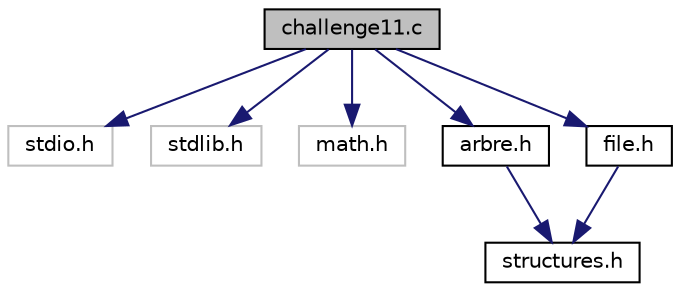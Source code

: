 digraph "challenge11.c"
{
  edge [fontname="Helvetica",fontsize="10",labelfontname="Helvetica",labelfontsize="10"];
  node [fontname="Helvetica",fontsize="10",shape=record];
  Node1 [label="challenge11.c",height=0.2,width=0.4,color="black", fillcolor="grey75", style="filled", fontcolor="black"];
  Node1 -> Node2 [color="midnightblue",fontsize="10",style="solid",fontname="Helvetica"];
  Node2 [label="stdio.h",height=0.2,width=0.4,color="grey75", fillcolor="white", style="filled"];
  Node1 -> Node3 [color="midnightblue",fontsize="10",style="solid",fontname="Helvetica"];
  Node3 [label="stdlib.h",height=0.2,width=0.4,color="grey75", fillcolor="white", style="filled"];
  Node1 -> Node4 [color="midnightblue",fontsize="10",style="solid",fontname="Helvetica"];
  Node4 [label="math.h",height=0.2,width=0.4,color="grey75", fillcolor="white", style="filled"];
  Node1 -> Node5 [color="midnightblue",fontsize="10",style="solid",fontname="Helvetica"];
  Node5 [label="arbre.h",height=0.2,width=0.4,color="black", fillcolor="white", style="filled",URL="$arbre_8h.html"];
  Node5 -> Node6 [color="midnightblue",fontsize="10",style="solid",fontname="Helvetica"];
  Node6 [label="structures.h",height=0.2,width=0.4,color="black", fillcolor="white", style="filled",URL="$structures_8h.html"];
  Node1 -> Node7 [color="midnightblue",fontsize="10",style="solid",fontname="Helvetica"];
  Node7 [label="file.h",height=0.2,width=0.4,color="black", fillcolor="white", style="filled",URL="$file_8h.html"];
  Node7 -> Node6 [color="midnightblue",fontsize="10",style="solid",fontname="Helvetica"];
}
